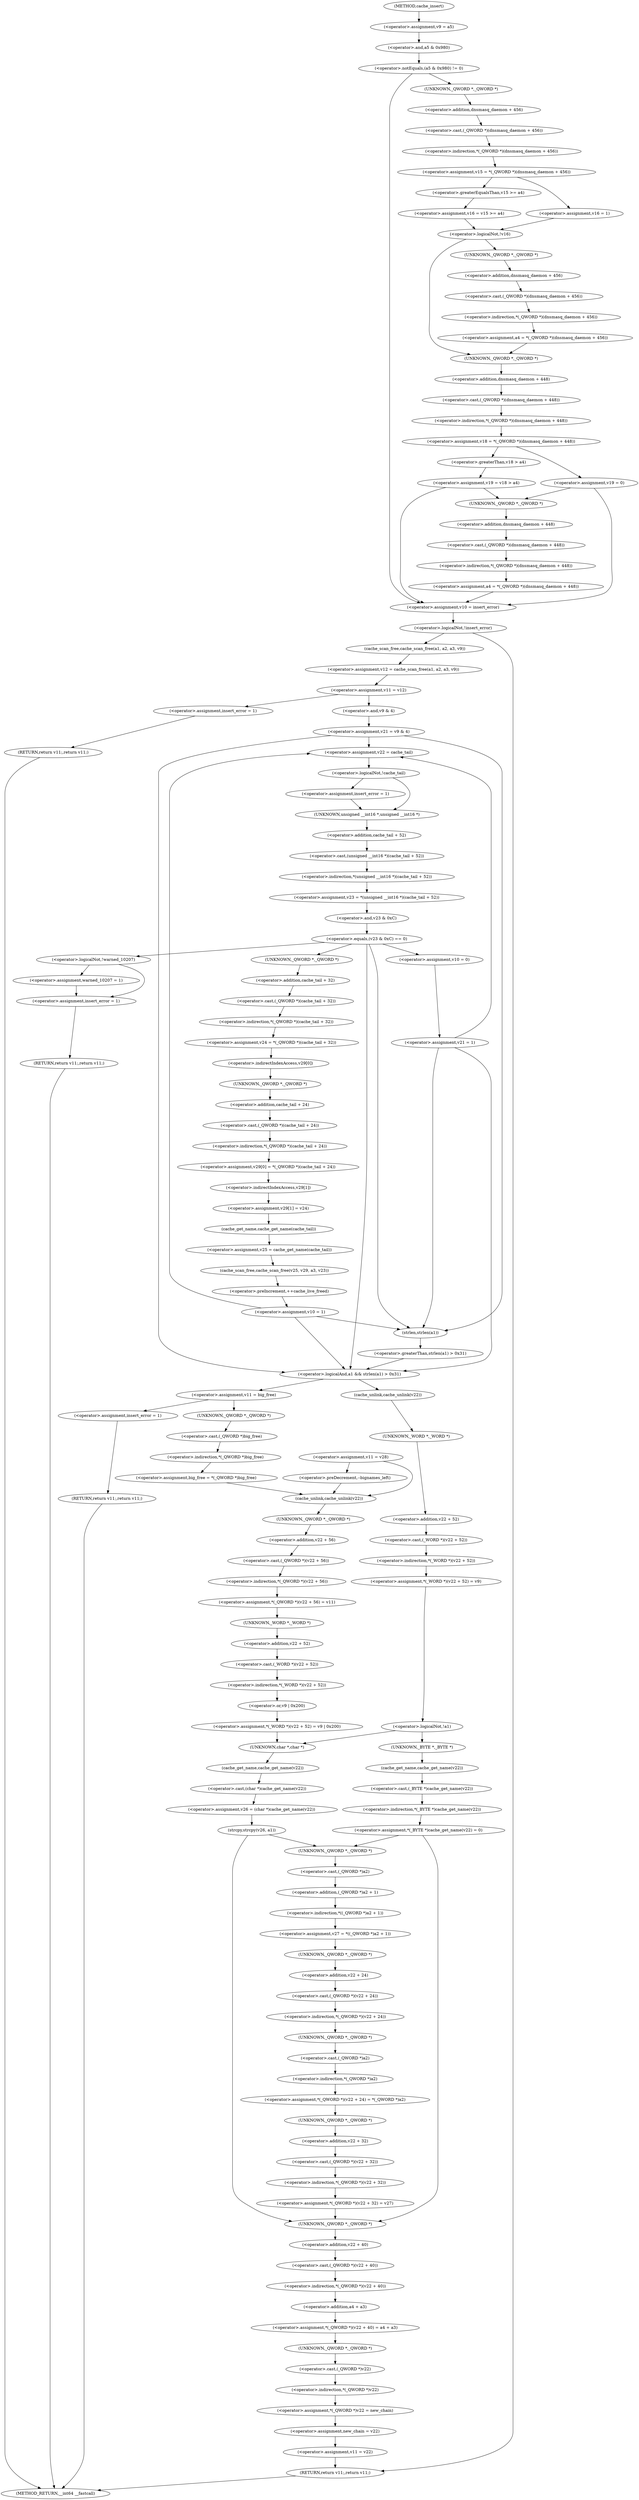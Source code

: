digraph cache_insert {  
"1000144" [label = "(<operator>.assignment,v9 = a5)" ]
"1000148" [label = "(<operator>.notEquals,(a5 & 0x980) != 0)" ]
"1000149" [label = "(<operator>.and,a5 & 0x980)" ]
"1000154" [label = "(<operator>.assignment,v15 = *(_QWORD *)(dnsmasq_daemon + 456))" ]
"1000156" [label = "(<operator>.indirection,*(_QWORD *)(dnsmasq_daemon + 456))" ]
"1000157" [label = "(<operator>.cast,(_QWORD *)(dnsmasq_daemon + 456))" ]
"1000158" [label = "(UNKNOWN,_QWORD *,_QWORD *)" ]
"1000159" [label = "(<operator>.addition,dnsmasq_daemon + 456)" ]
"1000164" [label = "(<operator>.assignment,v16 = v15 >= a4)" ]
"1000166" [label = "(<operator>.greaterEqualsThan,v15 >= a4)" ]
"1000170" [label = "(<operator>.assignment,v16 = 1)" ]
"1000174" [label = "(<operator>.logicalNot,!v16)" ]
"1000176" [label = "(<operator>.assignment,a4 = *(_QWORD *)(dnsmasq_daemon + 456))" ]
"1000178" [label = "(<operator>.indirection,*(_QWORD *)(dnsmasq_daemon + 456))" ]
"1000179" [label = "(<operator>.cast,(_QWORD *)(dnsmasq_daemon + 456))" ]
"1000180" [label = "(UNKNOWN,_QWORD *,_QWORD *)" ]
"1000181" [label = "(<operator>.addition,dnsmasq_daemon + 456)" ]
"1000184" [label = "(<operator>.assignment,v18 = *(_QWORD *)(dnsmasq_daemon + 448))" ]
"1000186" [label = "(<operator>.indirection,*(_QWORD *)(dnsmasq_daemon + 448))" ]
"1000187" [label = "(<operator>.cast,(_QWORD *)(dnsmasq_daemon + 448))" ]
"1000188" [label = "(UNKNOWN,_QWORD *,_QWORD *)" ]
"1000189" [label = "(<operator>.addition,dnsmasq_daemon + 448)" ]
"1000194" [label = "(<operator>.assignment,v19 = v18 > a4)" ]
"1000196" [label = "(<operator>.greaterThan,v18 > a4)" ]
"1000200" [label = "(<operator>.assignment,v19 = 0)" ]
"1000205" [label = "(<operator>.assignment,a4 = *(_QWORD *)(dnsmasq_daemon + 448))" ]
"1000207" [label = "(<operator>.indirection,*(_QWORD *)(dnsmasq_daemon + 448))" ]
"1000208" [label = "(<operator>.cast,(_QWORD *)(dnsmasq_daemon + 448))" ]
"1000209" [label = "(UNKNOWN,_QWORD *,_QWORD *)" ]
"1000210" [label = "(<operator>.addition,dnsmasq_daemon + 448)" ]
"1000213" [label = "(<operator>.assignment,v10 = insert_error)" ]
"1000218" [label = "(<operator>.logicalNot,!insert_error)" ]
"1000221" [label = "(<operator>.assignment,v12 = cache_scan_free(a1, a2, a3, v9))" ]
"1000223" [label = "(cache_scan_free,cache_scan_free(a1, a2, a3, v9))" ]
"1000228" [label = "(<operator>.assignment,v11 = v12)" ]
"1000235" [label = "(<operator>.assignment,insert_error = 1)" ]
"1000239" [label = "(RETURN,return v11;,return v11;)" ]
"1000241" [label = "(<operator>.assignment,v21 = v9 & 4)" ]
"1000243" [label = "(<operator>.and,v9 & 4)" ]
"1000249" [label = "(<operator>.assignment,v22 = cache_tail)" ]
"1000253" [label = "(<operator>.logicalNot,!cache_tail)" ]
"1000256" [label = "(<operator>.assignment,insert_error = 1)" ]
"1000260" [label = "(<operator>.assignment,v23 = *(unsigned __int16 *)(cache_tail + 52))" ]
"1000262" [label = "(<operator>.indirection,*(unsigned __int16 *)(cache_tail + 52))" ]
"1000263" [label = "(<operator>.cast,(unsigned __int16 *)(cache_tail + 52))" ]
"1000264" [label = "(UNKNOWN,unsigned __int16 *,unsigned __int16 *)" ]
"1000265" [label = "(<operator>.addition,cache_tail + 52)" ]
"1000269" [label = "(<operator>.equals,(v23 & 0xC) == 0)" ]
"1000270" [label = "(<operator>.and,v23 & 0xC)" ]
"1000279" [label = "(<operator>.logicalNot,!warned_10207)" ]
"1000282" [label = "(<operator>.assignment,warned_10207 = 1)" ]
"1000285" [label = "(<operator>.assignment,insert_error = 1)" ]
"1000288" [label = "(RETURN,return v11;,return v11;)" ]
"1000293" [label = "(<operator>.assignment,v24 = *(_QWORD *)(cache_tail + 32))" ]
"1000295" [label = "(<operator>.indirection,*(_QWORD *)(cache_tail + 32))" ]
"1000296" [label = "(<operator>.cast,(_QWORD *)(cache_tail + 32))" ]
"1000297" [label = "(UNKNOWN,_QWORD *,_QWORD *)" ]
"1000298" [label = "(<operator>.addition,cache_tail + 32)" ]
"1000301" [label = "(<operator>.assignment,v29[0] = *(_QWORD *)(cache_tail + 24))" ]
"1000302" [label = "(<operator>.indirectIndexAccess,v29[0])" ]
"1000305" [label = "(<operator>.indirection,*(_QWORD *)(cache_tail + 24))" ]
"1000306" [label = "(<operator>.cast,(_QWORD *)(cache_tail + 24))" ]
"1000307" [label = "(UNKNOWN,_QWORD *,_QWORD *)" ]
"1000308" [label = "(<operator>.addition,cache_tail + 24)" ]
"1000311" [label = "(<operator>.assignment,v29[1] = v24)" ]
"1000312" [label = "(<operator>.indirectIndexAccess,v29[1])" ]
"1000316" [label = "(<operator>.assignment,v25 = cache_get_name(cache_tail))" ]
"1000318" [label = "(cache_get_name,cache_get_name(cache_tail))" ]
"1000320" [label = "(cache_scan_free,cache_scan_free(v25, v29, a3, v23))" ]
"1000325" [label = "(<operator>.preIncrement,++cache_live_freed)" ]
"1000327" [label = "(<operator>.assignment,v10 = 1)" ]
"1000332" [label = "(<operator>.assignment,v10 = 0)" ]
"1000335" [label = "(<operator>.assignment,v21 = 1)" ]
"1000339" [label = "(<operator>.logicalAnd,a1 && strlen(a1) > 0x31)" ]
"1000341" [label = "(<operator>.greaterThan,strlen(a1) > 0x31)" ]
"1000342" [label = "(strlen,strlen(a1))" ]
"1000346" [label = "(<operator>.assignment,v11 = big_free)" ]
"1000352" [label = "(<operator>.assignment,big_free = *(_QWORD *)big_free)" ]
"1000354" [label = "(<operator>.indirection,*(_QWORD *)big_free)" ]
"1000355" [label = "(<operator>.cast,(_QWORD *)big_free)" ]
"1000356" [label = "(UNKNOWN,_QWORD *,_QWORD *)" ]
"1000361" [label = "(<operator>.assignment,insert_error = 1)" ]
"1000364" [label = "(RETURN,return v11;,return v11;)" ]
"1000366" [label = "(<operator>.assignment,v11 = v28)" ]
"1000371" [label = "(<operator>.preDecrement,--bignames_left)" ]
"1000373" [label = "(cache_unlink,cache_unlink(v22))" ]
"1000375" [label = "(<operator>.assignment,*(_QWORD *)(v22 + 56) = v11)" ]
"1000376" [label = "(<operator>.indirection,*(_QWORD *)(v22 + 56))" ]
"1000377" [label = "(<operator>.cast,(_QWORD *)(v22 + 56))" ]
"1000378" [label = "(UNKNOWN,_QWORD *,_QWORD *)" ]
"1000379" [label = "(<operator>.addition,v22 + 56)" ]
"1000383" [label = "(<operator>.assignment,*(_WORD *)(v22 + 52) = v9 | 0x200)" ]
"1000384" [label = "(<operator>.indirection,*(_WORD *)(v22 + 52))" ]
"1000385" [label = "(<operator>.cast,(_WORD *)(v22 + 52))" ]
"1000386" [label = "(UNKNOWN,_WORD *,_WORD *)" ]
"1000387" [label = "(<operator>.addition,v22 + 52)" ]
"1000390" [label = "(<operator>.or,v9 | 0x200)" ]
"1000395" [label = "(cache_unlink,cache_unlink(v22))" ]
"1000397" [label = "(<operator>.assignment,*(_WORD *)(v22 + 52) = v9)" ]
"1000398" [label = "(<operator>.indirection,*(_WORD *)(v22 + 52))" ]
"1000399" [label = "(<operator>.cast,(_WORD *)(v22 + 52))" ]
"1000400" [label = "(UNKNOWN,_WORD *,_WORD *)" ]
"1000401" [label = "(<operator>.addition,v22 + 52)" ]
"1000406" [label = "(<operator>.logicalNot,!a1)" ]
"1000409" [label = "(<operator>.assignment,*(_BYTE *)cache_get_name(v22) = 0)" ]
"1000410" [label = "(<operator>.indirection,*(_BYTE *)cache_get_name(v22))" ]
"1000411" [label = "(<operator>.cast,(_BYTE *)cache_get_name(v22))" ]
"1000412" [label = "(UNKNOWN,_BYTE *,_BYTE *)" ]
"1000413" [label = "(cache_get_name,cache_get_name(v22))" ]
"1000417" [label = "(<operator>.assignment,v26 = (char *)cache_get_name(v22))" ]
"1000419" [label = "(<operator>.cast,(char *)cache_get_name(v22))" ]
"1000420" [label = "(UNKNOWN,char *,char *)" ]
"1000421" [label = "(cache_get_name,cache_get_name(v22))" ]
"1000423" [label = "(strcpy,strcpy(v26, a1))" ]
"1000430" [label = "(<operator>.assignment,v27 = *((_QWORD *)a2 + 1))" ]
"1000432" [label = "(<operator>.indirection,*((_QWORD *)a2 + 1))" ]
"1000433" [label = "(<operator>.addition,(_QWORD *)a2 + 1)" ]
"1000434" [label = "(<operator>.cast,(_QWORD *)a2)" ]
"1000435" [label = "(UNKNOWN,_QWORD *,_QWORD *)" ]
"1000438" [label = "(<operator>.assignment,*(_QWORD *)(v22 + 24) = *(_QWORD *)a2)" ]
"1000439" [label = "(<operator>.indirection,*(_QWORD *)(v22 + 24))" ]
"1000440" [label = "(<operator>.cast,(_QWORD *)(v22 + 24))" ]
"1000441" [label = "(UNKNOWN,_QWORD *,_QWORD *)" ]
"1000442" [label = "(<operator>.addition,v22 + 24)" ]
"1000445" [label = "(<operator>.indirection,*(_QWORD *)a2)" ]
"1000446" [label = "(<operator>.cast,(_QWORD *)a2)" ]
"1000447" [label = "(UNKNOWN,_QWORD *,_QWORD *)" ]
"1000449" [label = "(<operator>.assignment,*(_QWORD *)(v22 + 32) = v27)" ]
"1000450" [label = "(<operator>.indirection,*(_QWORD *)(v22 + 32))" ]
"1000451" [label = "(<operator>.cast,(_QWORD *)(v22 + 32))" ]
"1000452" [label = "(UNKNOWN,_QWORD *,_QWORD *)" ]
"1000453" [label = "(<operator>.addition,v22 + 32)" ]
"1000457" [label = "(<operator>.assignment,*(_QWORD *)(v22 + 40) = a4 + a3)" ]
"1000458" [label = "(<operator>.indirection,*(_QWORD *)(v22 + 40))" ]
"1000459" [label = "(<operator>.cast,(_QWORD *)(v22 + 40))" ]
"1000460" [label = "(UNKNOWN,_QWORD *,_QWORD *)" ]
"1000461" [label = "(<operator>.addition,v22 + 40)" ]
"1000464" [label = "(<operator>.addition,a4 + a3)" ]
"1000467" [label = "(<operator>.assignment,*(_QWORD *)v22 = new_chain)" ]
"1000468" [label = "(<operator>.indirection,*(_QWORD *)v22)" ]
"1000469" [label = "(<operator>.cast,(_QWORD *)v22)" ]
"1000470" [label = "(UNKNOWN,_QWORD *,_QWORD *)" ]
"1000473" [label = "(<operator>.assignment,new_chain = v22)" ]
"1000476" [label = "(<operator>.assignment,v11 = v22)" ]
"1000479" [label = "(RETURN,return v11;,return v11;)" ]
"1000119" [label = "(METHOD,cache_insert)" ]
"1000481" [label = "(METHOD_RETURN,__int64 __fastcall)" ]
  "1000144" -> "1000149" 
  "1000148" -> "1000158" 
  "1000148" -> "1000213" 
  "1000149" -> "1000148" 
  "1000154" -> "1000166" 
  "1000154" -> "1000170" 
  "1000156" -> "1000154" 
  "1000157" -> "1000156" 
  "1000158" -> "1000159" 
  "1000159" -> "1000157" 
  "1000164" -> "1000174" 
  "1000166" -> "1000164" 
  "1000170" -> "1000174" 
  "1000174" -> "1000180" 
  "1000174" -> "1000188" 
  "1000176" -> "1000188" 
  "1000178" -> "1000176" 
  "1000179" -> "1000178" 
  "1000180" -> "1000181" 
  "1000181" -> "1000179" 
  "1000184" -> "1000196" 
  "1000184" -> "1000200" 
  "1000186" -> "1000184" 
  "1000187" -> "1000186" 
  "1000188" -> "1000189" 
  "1000189" -> "1000187" 
  "1000194" -> "1000209" 
  "1000194" -> "1000213" 
  "1000196" -> "1000194" 
  "1000200" -> "1000209" 
  "1000200" -> "1000213" 
  "1000205" -> "1000213" 
  "1000207" -> "1000205" 
  "1000208" -> "1000207" 
  "1000209" -> "1000210" 
  "1000210" -> "1000208" 
  "1000213" -> "1000218" 
  "1000218" -> "1000223" 
  "1000218" -> "1000479" 
  "1000221" -> "1000228" 
  "1000223" -> "1000221" 
  "1000228" -> "1000235" 
  "1000228" -> "1000243" 
  "1000235" -> "1000239" 
  "1000239" -> "1000481" 
  "1000241" -> "1000249" 
  "1000241" -> "1000339" 
  "1000241" -> "1000342" 
  "1000243" -> "1000241" 
  "1000249" -> "1000253" 
  "1000253" -> "1000256" 
  "1000253" -> "1000264" 
  "1000256" -> "1000264" 
  "1000260" -> "1000270" 
  "1000262" -> "1000260" 
  "1000263" -> "1000262" 
  "1000264" -> "1000265" 
  "1000265" -> "1000263" 
  "1000269" -> "1000339" 
  "1000269" -> "1000342" 
  "1000269" -> "1000279" 
  "1000269" -> "1000297" 
  "1000269" -> "1000332" 
  "1000270" -> "1000269" 
  "1000279" -> "1000282" 
  "1000279" -> "1000285" 
  "1000282" -> "1000285" 
  "1000285" -> "1000288" 
  "1000288" -> "1000481" 
  "1000293" -> "1000302" 
  "1000295" -> "1000293" 
  "1000296" -> "1000295" 
  "1000297" -> "1000298" 
  "1000298" -> "1000296" 
  "1000301" -> "1000312" 
  "1000302" -> "1000307" 
  "1000305" -> "1000301" 
  "1000306" -> "1000305" 
  "1000307" -> "1000308" 
  "1000308" -> "1000306" 
  "1000311" -> "1000318" 
  "1000312" -> "1000311" 
  "1000316" -> "1000320" 
  "1000318" -> "1000316" 
  "1000320" -> "1000325" 
  "1000325" -> "1000327" 
  "1000327" -> "1000249" 
  "1000327" -> "1000339" 
  "1000327" -> "1000342" 
  "1000332" -> "1000335" 
  "1000335" -> "1000249" 
  "1000335" -> "1000339" 
  "1000335" -> "1000342" 
  "1000339" -> "1000346" 
  "1000339" -> "1000395" 
  "1000341" -> "1000339" 
  "1000342" -> "1000341" 
  "1000346" -> "1000356" 
  "1000346" -> "1000361" 
  "1000352" -> "1000373" 
  "1000354" -> "1000352" 
  "1000355" -> "1000354" 
  "1000356" -> "1000355" 
  "1000361" -> "1000364" 
  "1000364" -> "1000481" 
  "1000366" -> "1000371" 
  "1000366" -> "1000373" 
  "1000371" -> "1000373" 
  "1000373" -> "1000378" 
  "1000375" -> "1000386" 
  "1000376" -> "1000375" 
  "1000377" -> "1000376" 
  "1000378" -> "1000379" 
  "1000379" -> "1000377" 
  "1000383" -> "1000420" 
  "1000384" -> "1000390" 
  "1000385" -> "1000384" 
  "1000386" -> "1000387" 
  "1000387" -> "1000385" 
  "1000390" -> "1000383" 
  "1000395" -> "1000400" 
  "1000397" -> "1000406" 
  "1000398" -> "1000397" 
  "1000399" -> "1000398" 
  "1000400" -> "1000401" 
  "1000401" -> "1000399" 
  "1000406" -> "1000412" 
  "1000406" -> "1000420" 
  "1000409" -> "1000460" 
  "1000409" -> "1000435" 
  "1000410" -> "1000409" 
  "1000411" -> "1000410" 
  "1000412" -> "1000413" 
  "1000413" -> "1000411" 
  "1000417" -> "1000423" 
  "1000419" -> "1000417" 
  "1000420" -> "1000421" 
  "1000421" -> "1000419" 
  "1000423" -> "1000460" 
  "1000423" -> "1000435" 
  "1000430" -> "1000441" 
  "1000432" -> "1000430" 
  "1000433" -> "1000432" 
  "1000434" -> "1000433" 
  "1000435" -> "1000434" 
  "1000438" -> "1000452" 
  "1000439" -> "1000447" 
  "1000440" -> "1000439" 
  "1000441" -> "1000442" 
  "1000442" -> "1000440" 
  "1000445" -> "1000438" 
  "1000446" -> "1000445" 
  "1000447" -> "1000446" 
  "1000449" -> "1000460" 
  "1000450" -> "1000449" 
  "1000451" -> "1000450" 
  "1000452" -> "1000453" 
  "1000453" -> "1000451" 
  "1000457" -> "1000470" 
  "1000458" -> "1000464" 
  "1000459" -> "1000458" 
  "1000460" -> "1000461" 
  "1000461" -> "1000459" 
  "1000464" -> "1000457" 
  "1000467" -> "1000473" 
  "1000468" -> "1000467" 
  "1000469" -> "1000468" 
  "1000470" -> "1000469" 
  "1000473" -> "1000476" 
  "1000476" -> "1000479" 
  "1000479" -> "1000481" 
  "1000119" -> "1000144" 
}
